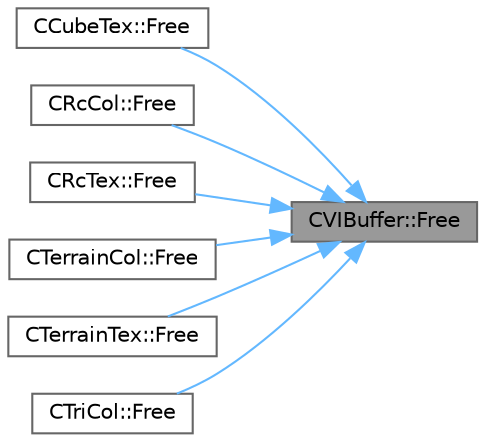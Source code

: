 digraph "CVIBuffer::Free"
{
 // LATEX_PDF_SIZE
  bgcolor="transparent";
  edge [fontname=Helvetica,fontsize=10,labelfontname=Helvetica,labelfontsize=10];
  node [fontname=Helvetica,fontsize=10,shape=box,height=0.2,width=0.4];
  rankdir="RL";
  Node1 [id="Node000001",label="CVIBuffer::Free",height=0.2,width=0.4,color="gray40", fillcolor="grey60", style="filled", fontcolor="black",tooltip=" "];
  Node1 -> Node2 [id="edge1_Node000001_Node000002",dir="back",color="steelblue1",style="solid",tooltip=" "];
  Node2 [id="Node000002",label="CCubeTex::Free",height=0.2,width=0.4,color="grey40", fillcolor="white", style="filled",URL="$class_c_cube_tex.html#aa468ec67a233e075ef639d04030dd385",tooltip=" "];
  Node1 -> Node3 [id="edge2_Node000001_Node000003",dir="back",color="steelblue1",style="solid",tooltip=" "];
  Node3 [id="Node000003",label="CRcCol::Free",height=0.2,width=0.4,color="grey40", fillcolor="white", style="filled",URL="$class_c_rc_col.html#af981542c81601114b2db8b75b3947aea",tooltip=" "];
  Node1 -> Node4 [id="edge3_Node000001_Node000004",dir="back",color="steelblue1",style="solid",tooltip=" "];
  Node4 [id="Node000004",label="CRcTex::Free",height=0.2,width=0.4,color="grey40", fillcolor="white", style="filled",URL="$class_c_rc_tex.html#a6be8af6f5088f97404400bd8d2ccc2cc",tooltip=" "];
  Node1 -> Node5 [id="edge4_Node000001_Node000005",dir="back",color="steelblue1",style="solid",tooltip=" "];
  Node5 [id="Node000005",label="CTerrainCol::Free",height=0.2,width=0.4,color="grey40", fillcolor="white", style="filled",URL="$class_c_terrain_col.html#a275dba339bf41afcbebb2e5dfcf105fd",tooltip=" "];
  Node1 -> Node6 [id="edge5_Node000001_Node000006",dir="back",color="steelblue1",style="solid",tooltip=" "];
  Node6 [id="Node000006",label="CTerrainTex::Free",height=0.2,width=0.4,color="grey40", fillcolor="white", style="filled",URL="$class_c_terrain_tex.html#ac0f0a333547f868d3c02ddf3e21ea0bc",tooltip=" "];
  Node1 -> Node7 [id="edge6_Node000001_Node000007",dir="back",color="steelblue1",style="solid",tooltip=" "];
  Node7 [id="Node000007",label="CTriCol::Free",height=0.2,width=0.4,color="grey40", fillcolor="white", style="filled",URL="$class_c_tri_col.html#a081b0f9c608e53e3382bb19990e2ec90",tooltip=" "];
}
